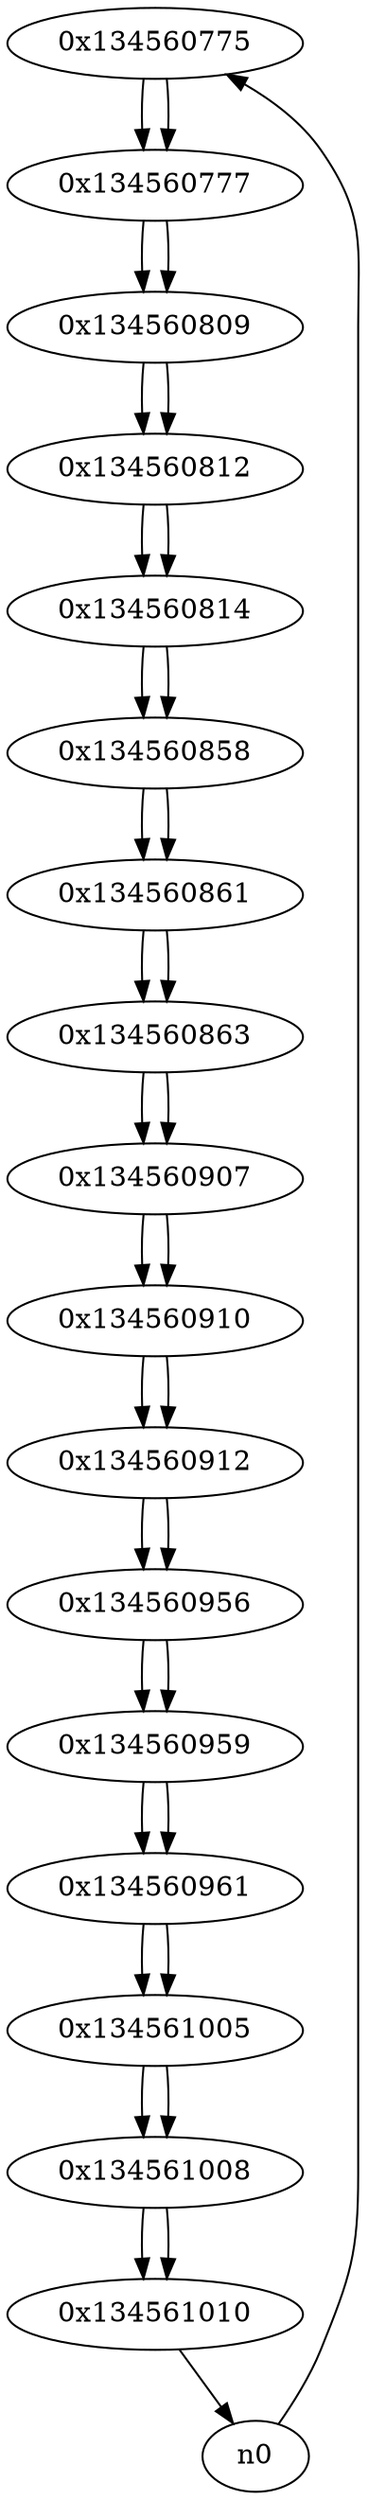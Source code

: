 digraph G{
/* nodes */
  n1 [label="0x134560775"]
  n2 [label="0x134560777"]
  n3 [label="0x134560809"]
  n4 [label="0x134560812"]
  n5 [label="0x134560814"]
  n6 [label="0x134560858"]
  n7 [label="0x134560861"]
  n8 [label="0x134560863"]
  n9 [label="0x134560907"]
  n10 [label="0x134560910"]
  n11 [label="0x134560912"]
  n12 [label="0x134560956"]
  n13 [label="0x134560959"]
  n14 [label="0x134560961"]
  n15 [label="0x134561005"]
  n16 [label="0x134561008"]
  n17 [label="0x134561010"]
/* edges */
n1 -> n2;
n0 -> n1;
n2 -> n3;
n1 -> n2;
n3 -> n4;
n2 -> n3;
n4 -> n5;
n3 -> n4;
n5 -> n6;
n4 -> n5;
n6 -> n7;
n5 -> n6;
n7 -> n8;
n6 -> n7;
n8 -> n9;
n7 -> n8;
n9 -> n10;
n8 -> n9;
n10 -> n11;
n9 -> n10;
n11 -> n12;
n10 -> n11;
n12 -> n13;
n11 -> n12;
n13 -> n14;
n12 -> n13;
n14 -> n15;
n13 -> n14;
n15 -> n16;
n14 -> n15;
n16 -> n17;
n15 -> n16;
n17 -> n0;
n16 -> n17;
}
